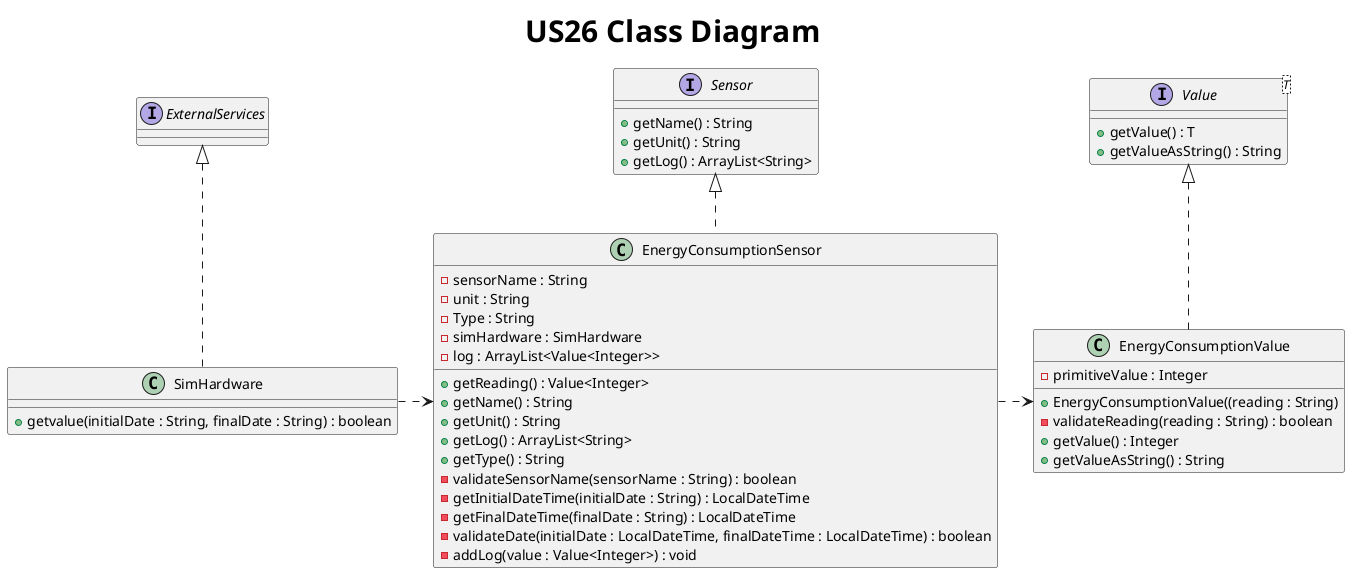 @startuml
title <size: 30> US26 Class Diagram
skinparam linetype ortho

interface Sensor {
    + getName() : String
    + getUnit() : String
    + getLog() : ArrayList<String>
}

interface Value<T> {
    + getValue() : T
    + getValueAsString() : String
}

class SimHardware {
+ getvalue(initialDate : String, finalDate : String) : boolean
}

interface ExternalServices{}

class EnergyConsumptionSensor{
    - sensorName : String
    - unit : String
    -Type : String
    - simHardware : SimHardware
    - log : ArrayList<Value<Integer>>

    +getReading() : Value<Integer>
    +getName() : String
    +getUnit() : String
    +getLog() : ArrayList<String>
    +getType() : String
    -validateSensorName(sensorName : String) : boolean
    -getInitialDateTime(initialDate : String) : LocalDateTime
    -getFinalDateTime(finalDate : String) : LocalDateTime
    -validateDate(initialDate : LocalDateTime, finalDateTime : LocalDateTime) : boolean
    -addLog(value : Value<Integer>) : void

}

class EnergyConsumptionValue {
    - primitiveValue : Integer

    + EnergyConsumptionValue((reading : String)
    - validateReading(reading : String) : boolean
    + getValue() : Integer
    + getValueAsString() : String
}

Value <|.. EnergyConsumptionValue
Sensor <|.. EnergyConsumptionSensor
ExternalServices <|.. SimHardware
EnergyConsumptionSensor <.left. SimHardware
EnergyConsumptionSensor .right.> EnergyConsumptionValue


@enduml